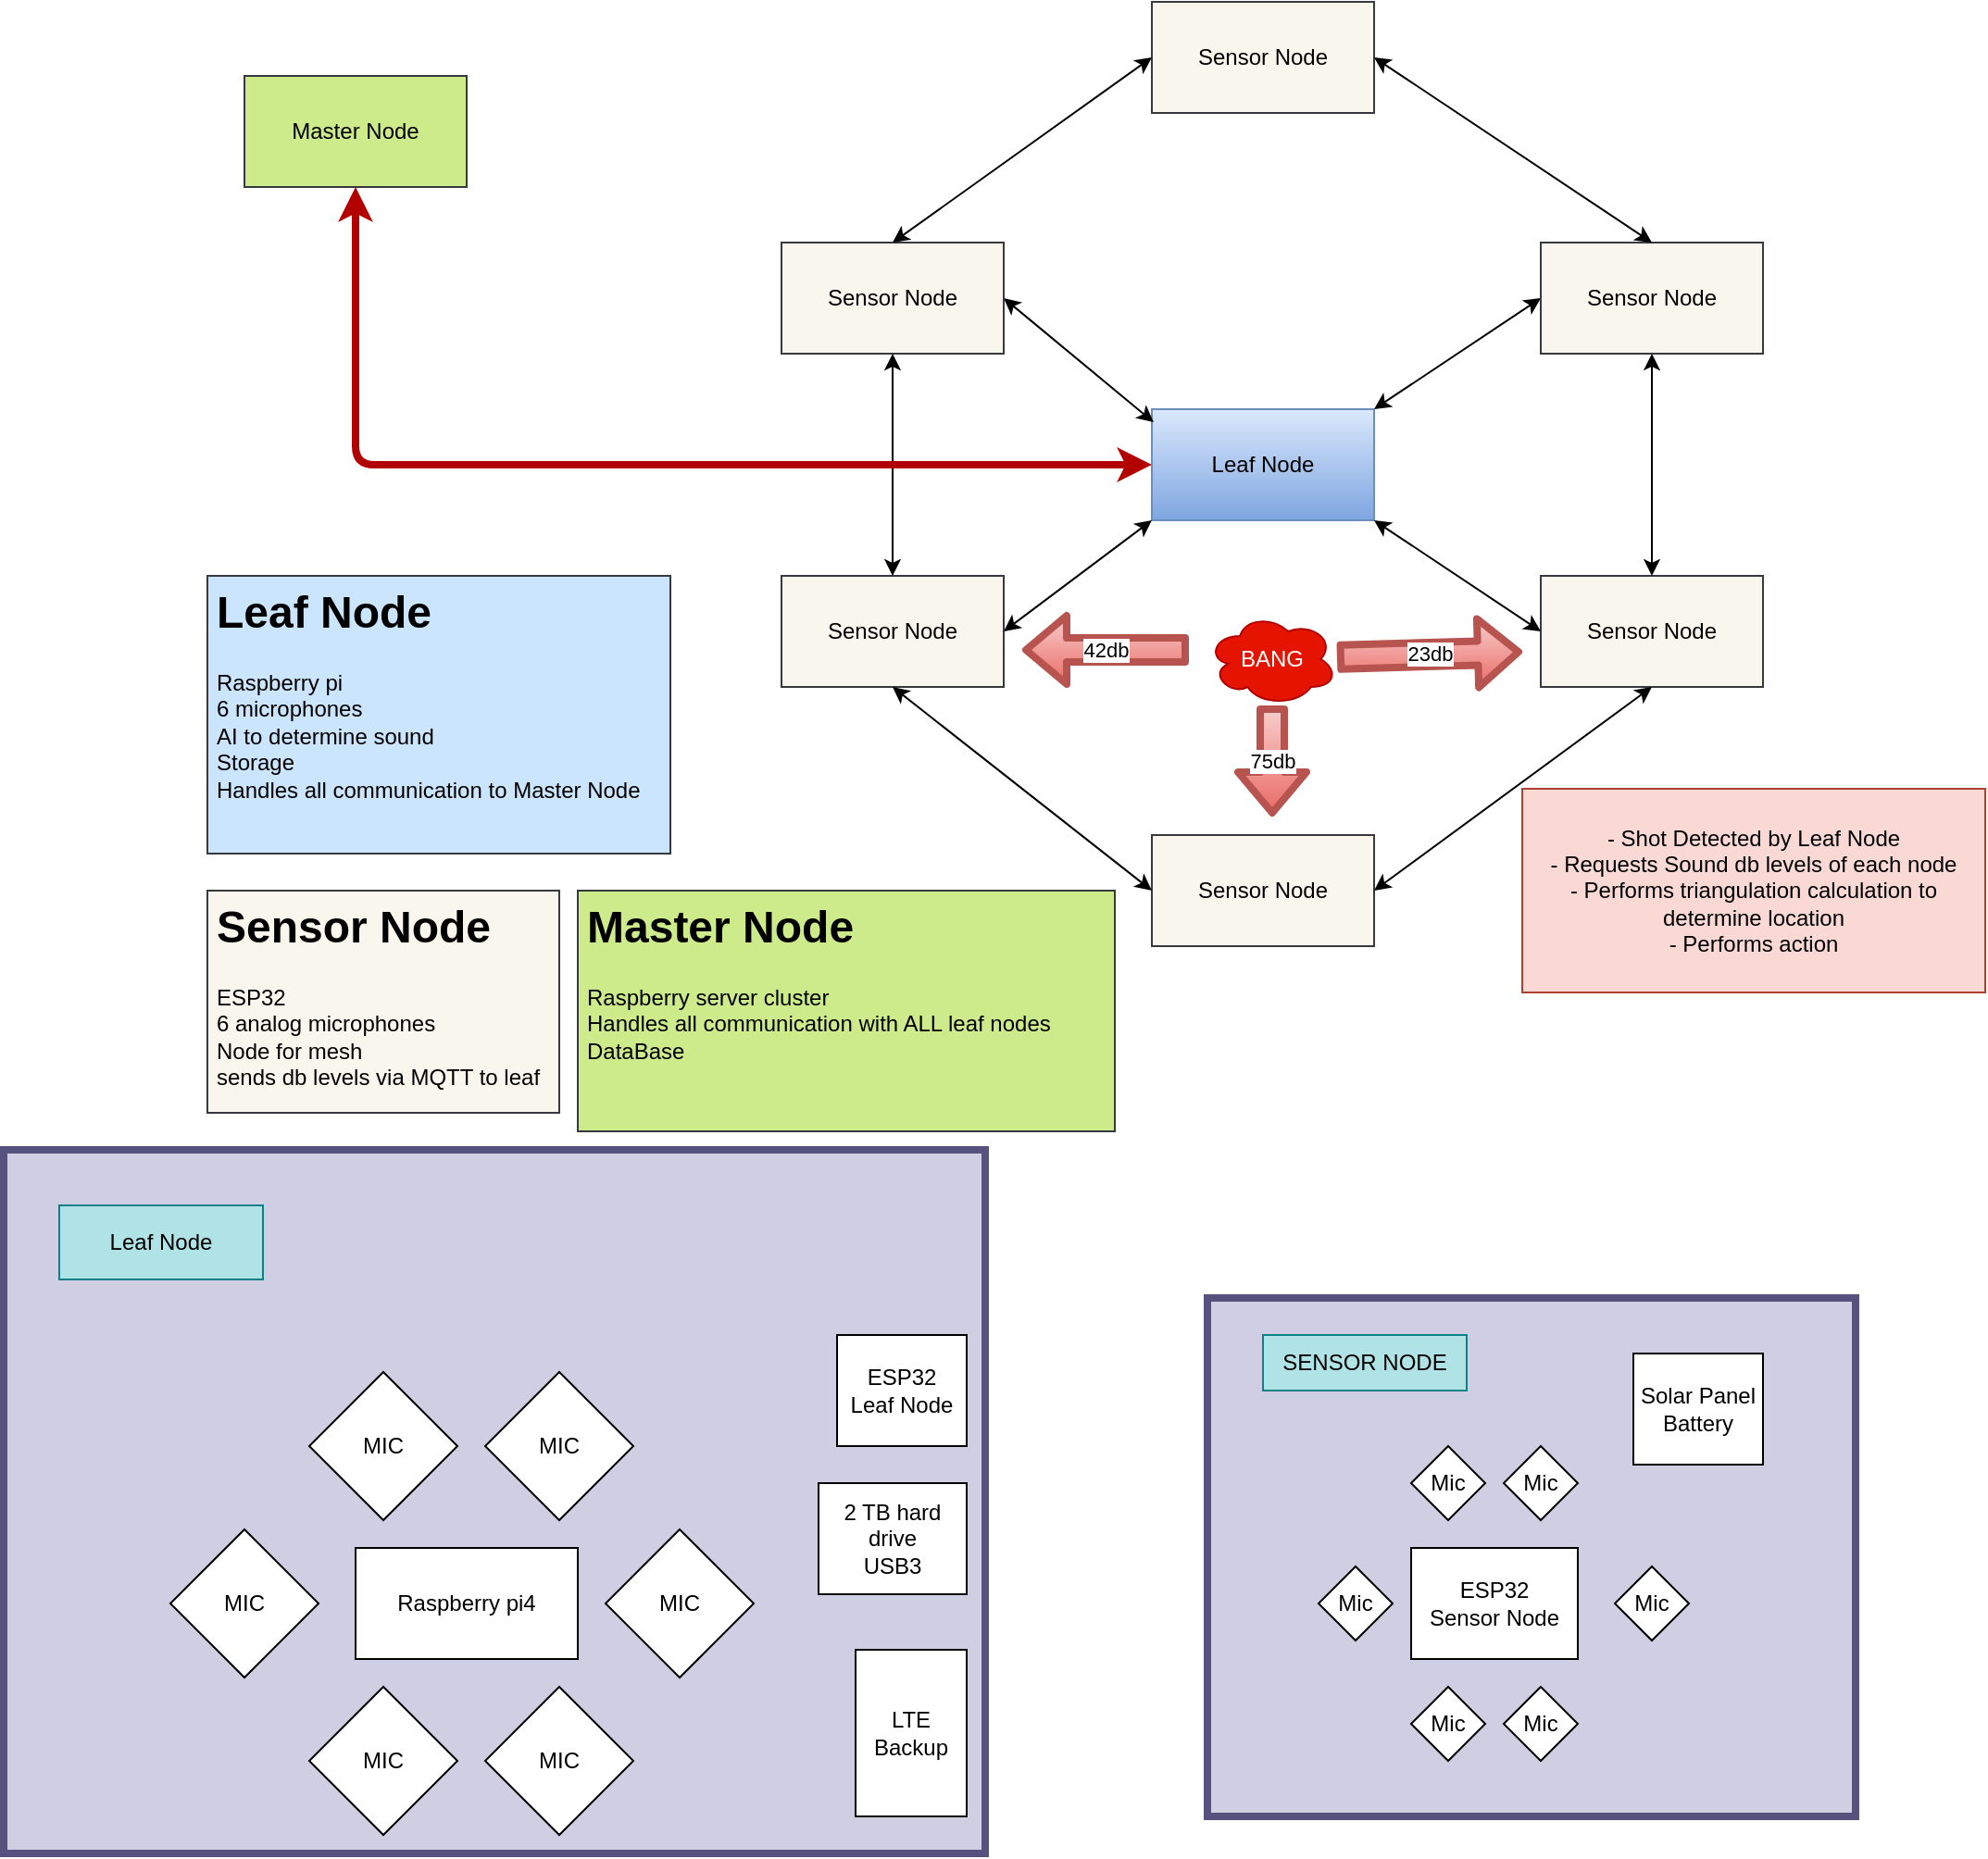 <mxfile version="14.2.9" type="github">
  <diagram id="_js2lull1Bd95GsLnaHC" name="Page-1">
    <mxGraphModel dx="1896" dy="1059" grid="1" gridSize="10" guides="1" tooltips="1" connect="1" arrows="1" fold="1" page="1" pageScale="1" pageWidth="850" pageHeight="1100" math="0" shadow="0">
      <root>
        <mxCell id="0" />
        <mxCell id="1" parent="0" />
        <mxCell id="rgnZE1ZcbCf-PFGOvMhr-103" value="" style="rounded=0;whiteSpace=wrap;html=1;strokeWidth=4;fillColor=#d0cee2;strokeColor=#56517e;" vertex="1" parent="1">
          <mxGeometry x="20" y="690" width="530" height="380" as="geometry" />
        </mxCell>
        <mxCell id="rgnZE1ZcbCf-PFGOvMhr-101" value="" style="rounded=0;whiteSpace=wrap;html=1;strokeWidth=4;fillColor=#d0cee2;strokeColor=#56517e;" vertex="1" parent="1">
          <mxGeometry x="670" y="770" width="350" height="280" as="geometry" />
        </mxCell>
        <mxCell id="rgnZE1ZcbCf-PFGOvMhr-1" value="Master Node" style="rounded=0;whiteSpace=wrap;html=1;fillColor=#cdeb8b;strokeColor=#36393d;" vertex="1" parent="1">
          <mxGeometry x="150" y="110" width="120" height="60" as="geometry" />
        </mxCell>
        <mxCell id="rgnZE1ZcbCf-PFGOvMhr-2" value="Leaf Node" style="rounded=0;whiteSpace=wrap;html=1;fillColor=#dae8fc;strokeColor=#6c8ebf;gradientColor=#7ea6e0;" vertex="1" parent="1">
          <mxGeometry x="640" y="290" width="120" height="60" as="geometry" />
        </mxCell>
        <mxCell id="rgnZE1ZcbCf-PFGOvMhr-3" value="Sensor Node" style="rounded=0;whiteSpace=wrap;html=1;fillColor=#f9f7ed;strokeColor=#36393d;" vertex="1" parent="1">
          <mxGeometry x="440" y="380" width="120" height="60" as="geometry" />
        </mxCell>
        <mxCell id="rgnZE1ZcbCf-PFGOvMhr-8" value="Sensor Node" style="rounded=0;whiteSpace=wrap;html=1;fillColor=#f9f7ed;strokeColor=#36393d;" vertex="1" parent="1">
          <mxGeometry x="850" y="380" width="120" height="60" as="geometry" />
        </mxCell>
        <mxCell id="rgnZE1ZcbCf-PFGOvMhr-9" value="" style="endArrow=classic;startArrow=classic;html=1;exitX=1;exitY=0.5;exitDx=0;exitDy=0;entryX=0.008;entryY=0.117;entryDx=0;entryDy=0;entryPerimeter=0;" edge="1" parent="1" source="rgnZE1ZcbCf-PFGOvMhr-59" target="rgnZE1ZcbCf-PFGOvMhr-2">
          <mxGeometry width="50" height="50" relative="1" as="geometry">
            <mxPoint x="560" y="225" as="sourcePoint" />
            <mxPoint x="620" y="260" as="targetPoint" />
          </mxGeometry>
        </mxCell>
        <mxCell id="rgnZE1ZcbCf-PFGOvMhr-11" value="" style="endArrow=classic;startArrow=classic;html=1;exitX=0;exitY=0.5;exitDx=0;exitDy=0;entryX=1;entryY=0;entryDx=0;entryDy=0;" edge="1" parent="1" source="rgnZE1ZcbCf-PFGOvMhr-55" target="rgnZE1ZcbCf-PFGOvMhr-2">
          <mxGeometry width="50" height="50" relative="1" as="geometry">
            <mxPoint x="810" y="250" as="sourcePoint" />
            <mxPoint x="905.48" y="352.02" as="targetPoint" />
          </mxGeometry>
        </mxCell>
        <mxCell id="rgnZE1ZcbCf-PFGOvMhr-14" value="" style="endArrow=classic;startArrow=classic;html=1;exitX=1;exitY=1;exitDx=0;exitDy=0;entryX=0;entryY=0.5;entryDx=0;entryDy=0;" edge="1" parent="1" source="rgnZE1ZcbCf-PFGOvMhr-2" target="rgnZE1ZcbCf-PFGOvMhr-8">
          <mxGeometry width="50" height="50" relative="1" as="geometry">
            <mxPoint x="770" y="350" as="sourcePoint" />
            <mxPoint x="840.96" y="422.02" as="targetPoint" />
          </mxGeometry>
        </mxCell>
        <mxCell id="rgnZE1ZcbCf-PFGOvMhr-20" value="" style="endArrow=classic;startArrow=classic;html=1;entryX=0.5;entryY=1;entryDx=0;entryDy=0;" edge="1" parent="1" source="rgnZE1ZcbCf-PFGOvMhr-8" target="rgnZE1ZcbCf-PFGOvMhr-55">
          <mxGeometry width="50" height="50" relative="1" as="geometry">
            <mxPoint x="930" y="340" as="sourcePoint" />
            <mxPoint x="870" y="250" as="targetPoint" />
          </mxGeometry>
        </mxCell>
        <mxCell id="rgnZE1ZcbCf-PFGOvMhr-22" value="Sensor Node" style="rounded=0;whiteSpace=wrap;html=1;fillColor=#f9f7ed;strokeColor=#36393d;" vertex="1" parent="1">
          <mxGeometry x="640" y="70" width="120" height="60" as="geometry" />
        </mxCell>
        <mxCell id="rgnZE1ZcbCf-PFGOvMhr-23" value="Sensor Node" style="rounded=0;whiteSpace=wrap;html=1;fillColor=#f9f7ed;strokeColor=#36393d;direction=west;" vertex="1" parent="1">
          <mxGeometry x="640" y="520" width="120" height="60" as="geometry" />
        </mxCell>
        <mxCell id="rgnZE1ZcbCf-PFGOvMhr-37" value="" style="endArrow=classic;startArrow=classic;html=1;entryX=0.5;entryY=1;entryDx=0;entryDy=0;exitX=0;exitY=0.5;exitDx=0;exitDy=0;" edge="1" parent="1" source="rgnZE1ZcbCf-PFGOvMhr-23" target="rgnZE1ZcbCf-PFGOvMhr-8">
          <mxGeometry width="50" height="50" relative="1" as="geometry">
            <mxPoint x="790" y="530" as="sourcePoint" />
            <mxPoint x="1050" y="470" as="targetPoint" />
          </mxGeometry>
        </mxCell>
        <mxCell id="rgnZE1ZcbCf-PFGOvMhr-55" value="Sensor Node" style="rounded=0;whiteSpace=wrap;html=1;fillColor=#f9f7ed;strokeColor=#36393d;" vertex="1" parent="1">
          <mxGeometry x="850" y="200" width="120" height="60" as="geometry" />
        </mxCell>
        <mxCell id="rgnZE1ZcbCf-PFGOvMhr-59" value="Sensor Node" style="rounded=0;whiteSpace=wrap;html=1;fillColor=#f9f7ed;strokeColor=#36393d;" vertex="1" parent="1">
          <mxGeometry x="440" y="200" width="120" height="60" as="geometry" />
        </mxCell>
        <mxCell id="rgnZE1ZcbCf-PFGOvMhr-66" value="" style="endArrow=classic;startArrow=classic;html=1;exitX=0.5;exitY=1;exitDx=0;exitDy=0;entryX=1;entryY=0.5;entryDx=0;entryDy=0;" edge="1" parent="1" source="rgnZE1ZcbCf-PFGOvMhr-3" target="rgnZE1ZcbCf-PFGOvMhr-23">
          <mxGeometry width="50" height="50" relative="1" as="geometry">
            <mxPoint x="550" y="520" as="sourcePoint" />
            <mxPoint x="600" y="470" as="targetPoint" />
          </mxGeometry>
        </mxCell>
        <mxCell id="rgnZE1ZcbCf-PFGOvMhr-67" value="" style="endArrow=classic;startArrow=classic;html=1;exitX=0.5;exitY=0;exitDx=0;exitDy=0;entryX=0.5;entryY=1;entryDx=0;entryDy=0;" edge="1" parent="1" source="rgnZE1ZcbCf-PFGOvMhr-3" target="rgnZE1ZcbCf-PFGOvMhr-59">
          <mxGeometry width="50" height="50" relative="1" as="geometry">
            <mxPoint x="510" y="330" as="sourcePoint" />
            <mxPoint x="560" y="280" as="targetPoint" />
          </mxGeometry>
        </mxCell>
        <mxCell id="rgnZE1ZcbCf-PFGOvMhr-68" value="" style="endArrow=classic;startArrow=classic;html=1;exitX=1;exitY=0.5;exitDx=0;exitDy=0;entryX=0;entryY=1;entryDx=0;entryDy=0;" edge="1" parent="1" source="rgnZE1ZcbCf-PFGOvMhr-3" target="rgnZE1ZcbCf-PFGOvMhr-2">
          <mxGeometry width="50" height="50" relative="1" as="geometry">
            <mxPoint x="670" y="440" as="sourcePoint" />
            <mxPoint x="720" y="390" as="targetPoint" />
          </mxGeometry>
        </mxCell>
        <mxCell id="rgnZE1ZcbCf-PFGOvMhr-69" value="" style="endArrow=classic;startArrow=classic;html=1;exitX=0.5;exitY=0;exitDx=0;exitDy=0;entryX=0;entryY=0.5;entryDx=0;entryDy=0;" edge="1" parent="1" source="rgnZE1ZcbCf-PFGOvMhr-59" target="rgnZE1ZcbCf-PFGOvMhr-22">
          <mxGeometry width="50" height="50" relative="1" as="geometry">
            <mxPoint x="570" y="140" as="sourcePoint" />
            <mxPoint x="620" y="90" as="targetPoint" />
          </mxGeometry>
        </mxCell>
        <mxCell id="rgnZE1ZcbCf-PFGOvMhr-70" value="" style="endArrow=classic;startArrow=classic;html=1;exitX=1;exitY=0.5;exitDx=0;exitDy=0;entryX=0.5;entryY=0;entryDx=0;entryDy=0;" edge="1" parent="1" source="rgnZE1ZcbCf-PFGOvMhr-22" target="rgnZE1ZcbCf-PFGOvMhr-55">
          <mxGeometry width="50" height="50" relative="1" as="geometry">
            <mxPoint x="810" y="140" as="sourcePoint" />
            <mxPoint x="860" y="90" as="targetPoint" />
          </mxGeometry>
        </mxCell>
        <mxCell id="rgnZE1ZcbCf-PFGOvMhr-71" value="BANG" style="ellipse;shape=cloud;whiteSpace=wrap;html=1;fillColor=#e51400;strokeColor=#B20000;fontColor=#ffffff;" vertex="1" parent="1">
          <mxGeometry x="670" y="400" width="70" height="50" as="geometry" />
        </mxCell>
        <mxCell id="rgnZE1ZcbCf-PFGOvMhr-72" value="" style="endArrow=classic;startArrow=classic;html=1;entryX=0;entryY=0.5;entryDx=0;entryDy=0;exitX=0.5;exitY=1;exitDx=0;exitDy=0;fillColor=#e51400;strokeColor=#B20000;strokeWidth=4;" edge="1" parent="1" source="rgnZE1ZcbCf-PFGOvMhr-1" target="rgnZE1ZcbCf-PFGOvMhr-2">
          <mxGeometry width="50" height="50" relative="1" as="geometry">
            <mxPoint x="360" y="300" as="sourcePoint" />
            <mxPoint x="410" y="250" as="targetPoint" />
            <Array as="points">
              <mxPoint x="210" y="320" />
              <mxPoint x="420" y="320" />
            </Array>
          </mxGeometry>
        </mxCell>
        <mxCell id="rgnZE1ZcbCf-PFGOvMhr-73" value="- Shot Detected by Leaf Node&lt;br&gt;- Requests Sound db levels of each node&lt;br&gt;- Performs triangulation calculation to determine location&lt;br&gt;- Performs action" style="text;html=1;align=center;verticalAlign=middle;whiteSpace=wrap;rounded=0;fillColor=#fad9d5;strokeColor=#ae4132;" vertex="1" parent="1">
          <mxGeometry x="840" y="495" width="250" height="110" as="geometry" />
        </mxCell>
        <mxCell id="rgnZE1ZcbCf-PFGOvMhr-74" value="&lt;h1&gt;Leaf Node&lt;/h1&gt;&lt;div&gt;Raspberry pi&lt;/div&gt;&lt;div&gt;6 microphones&lt;/div&gt;&lt;div&gt;AI to determine sound&lt;/div&gt;&lt;div&gt;Storage&lt;/div&gt;&lt;div&gt;Handles all communication to Master Node&lt;/div&gt;&lt;div&gt;&lt;br&gt;&lt;/div&gt;&lt;div&gt;&lt;br&gt;&lt;/div&gt;" style="text;html=1;strokeColor=#36393d;fillColor=#cce5ff;spacing=5;spacingTop=-20;whiteSpace=wrap;overflow=hidden;rounded=0;" vertex="1" parent="1">
          <mxGeometry x="130" y="380" width="250" height="150" as="geometry" />
        </mxCell>
        <mxCell id="rgnZE1ZcbCf-PFGOvMhr-75" value="&lt;h1&gt;Sensor Node&lt;/h1&gt;&lt;div&gt;ESP32&lt;/div&gt;&lt;div&gt;6 analog microphones&lt;/div&gt;&lt;div&gt;Node for mesh&lt;/div&gt;&lt;div&gt;sends db levels via MQTT to leaf&lt;/div&gt;" style="text;html=1;strokeColor=#36393d;fillColor=#f9f7ed;spacing=5;spacingTop=-20;whiteSpace=wrap;overflow=hidden;rounded=0;" vertex="1" parent="1">
          <mxGeometry x="130" y="550" width="190" height="120" as="geometry" />
        </mxCell>
        <mxCell id="rgnZE1ZcbCf-PFGOvMhr-76" value="&lt;h1&gt;Master Node&lt;/h1&gt;&lt;div&gt;Raspberry server cluster&lt;/div&gt;&lt;div&gt;Handles all communication with ALL leaf nodes&lt;/div&gt;&lt;div&gt;DataBase&amp;nbsp;&lt;/div&gt;&lt;div&gt;&lt;br&gt;&lt;/div&gt;" style="text;html=1;strokeColor=#36393d;fillColor=#cdeb8b;spacing=5;spacingTop=-20;whiteSpace=wrap;overflow=hidden;rounded=0;" vertex="1" parent="1">
          <mxGeometry x="330" y="550" width="290" height="130" as="geometry" />
        </mxCell>
        <mxCell id="rgnZE1ZcbCf-PFGOvMhr-77" value="42db" style="shape=flexArrow;endArrow=classic;html=1;strokeWidth=4;gradientColor=#ea6b66;fillColor=#f8cecc;strokeColor=#b85450;" edge="1" parent="1">
          <mxGeometry width="50" height="50" relative="1" as="geometry">
            <mxPoint x="660" y="420" as="sourcePoint" />
            <mxPoint x="570" y="420" as="targetPoint" />
          </mxGeometry>
        </mxCell>
        <mxCell id="rgnZE1ZcbCf-PFGOvMhr-78" value="75db" style="shape=flexArrow;endArrow=classic;html=1;strokeWidth=4;gradientColor=#ea6b66;fillColor=#f8cecc;strokeColor=#b85450;" edge="1" parent="1" source="rgnZE1ZcbCf-PFGOvMhr-71">
          <mxGeometry width="50" height="50" relative="1" as="geometry">
            <mxPoint x="720" y="460" as="sourcePoint" />
            <mxPoint x="705" y="510" as="targetPoint" />
            <Array as="points" />
          </mxGeometry>
        </mxCell>
        <mxCell id="rgnZE1ZcbCf-PFGOvMhr-79" value="23db" style="shape=flexArrow;endArrow=classic;html=1;strokeWidth=4;gradientColor=#ea6b66;fillColor=#f8cecc;strokeColor=#b85450;" edge="1" parent="1" source="rgnZE1ZcbCf-PFGOvMhr-71">
          <mxGeometry width="50" height="50" relative="1" as="geometry">
            <mxPoint x="780" y="460" as="sourcePoint" />
            <mxPoint x="840" y="421" as="targetPoint" />
          </mxGeometry>
        </mxCell>
        <mxCell id="rgnZE1ZcbCf-PFGOvMhr-80" value="Raspberry pi4" style="rounded=0;whiteSpace=wrap;html=1;" vertex="1" parent="1">
          <mxGeometry x="210" y="905" width="120" height="60" as="geometry" />
        </mxCell>
        <mxCell id="rgnZE1ZcbCf-PFGOvMhr-81" value="2 TB hard drive&lt;br&gt;USB3" style="rounded=0;whiteSpace=wrap;html=1;" vertex="1" parent="1">
          <mxGeometry x="460" y="870" width="80" height="60" as="geometry" />
        </mxCell>
        <mxCell id="rgnZE1ZcbCf-PFGOvMhr-83" value="ESP32&lt;br&gt;Leaf Node" style="rounded=0;whiteSpace=wrap;html=1;" vertex="1" parent="1">
          <mxGeometry x="470" y="790" width="70" height="60" as="geometry" />
        </mxCell>
        <mxCell id="rgnZE1ZcbCf-PFGOvMhr-84" value="LTE Backup" style="rounded=0;whiteSpace=wrap;html=1;" vertex="1" parent="1">
          <mxGeometry x="480" y="960" width="60" height="90" as="geometry" />
        </mxCell>
        <mxCell id="rgnZE1ZcbCf-PFGOvMhr-85" value="ESP32&lt;br&gt;Sensor Node" style="rounded=0;whiteSpace=wrap;html=1;" vertex="1" parent="1">
          <mxGeometry x="780" y="905" width="90" height="60" as="geometry" />
        </mxCell>
        <mxCell id="rgnZE1ZcbCf-PFGOvMhr-86" value="Mic" style="rhombus;whiteSpace=wrap;html=1;" vertex="1" parent="1">
          <mxGeometry x="780" y="980" width="40" height="40" as="geometry" />
        </mxCell>
        <mxCell id="rgnZE1ZcbCf-PFGOvMhr-87" value="Mic" style="rhombus;whiteSpace=wrap;html=1;" vertex="1" parent="1">
          <mxGeometry x="730" y="915" width="40" height="40" as="geometry" />
        </mxCell>
        <mxCell id="rgnZE1ZcbCf-PFGOvMhr-88" value="Mic" style="rhombus;whiteSpace=wrap;html=1;" vertex="1" parent="1">
          <mxGeometry x="780" y="850" width="40" height="40" as="geometry" />
        </mxCell>
        <mxCell id="rgnZE1ZcbCf-PFGOvMhr-89" value="Mic" style="rhombus;whiteSpace=wrap;html=1;" vertex="1" parent="1">
          <mxGeometry x="830" y="850" width="40" height="40" as="geometry" />
        </mxCell>
        <mxCell id="rgnZE1ZcbCf-PFGOvMhr-90" value="Mic" style="rhombus;whiteSpace=wrap;html=1;" vertex="1" parent="1">
          <mxGeometry x="830" y="980" width="40" height="40" as="geometry" />
        </mxCell>
        <mxCell id="rgnZE1ZcbCf-PFGOvMhr-91" value="Mic" style="rhombus;whiteSpace=wrap;html=1;" vertex="1" parent="1">
          <mxGeometry x="890" y="915" width="40" height="40" as="geometry" />
        </mxCell>
        <mxCell id="rgnZE1ZcbCf-PFGOvMhr-93" value="MIC" style="rhombus;whiteSpace=wrap;html=1;" vertex="1" parent="1">
          <mxGeometry x="185" y="810" width="80" height="80" as="geometry" />
        </mxCell>
        <mxCell id="rgnZE1ZcbCf-PFGOvMhr-95" value="MIC" style="rhombus;whiteSpace=wrap;html=1;" vertex="1" parent="1">
          <mxGeometry x="110" y="895" width="80" height="80" as="geometry" />
        </mxCell>
        <mxCell id="rgnZE1ZcbCf-PFGOvMhr-96" value="MIC" style="rhombus;whiteSpace=wrap;html=1;" vertex="1" parent="1">
          <mxGeometry x="185" y="980" width="80" height="80" as="geometry" />
        </mxCell>
        <mxCell id="rgnZE1ZcbCf-PFGOvMhr-97" value="MIC" style="rhombus;whiteSpace=wrap;html=1;" vertex="1" parent="1">
          <mxGeometry x="280" y="980" width="80" height="80" as="geometry" />
        </mxCell>
        <mxCell id="rgnZE1ZcbCf-PFGOvMhr-98" value="MIC" style="rhombus;whiteSpace=wrap;html=1;" vertex="1" parent="1">
          <mxGeometry x="280" y="810" width="80" height="80" as="geometry" />
        </mxCell>
        <mxCell id="rgnZE1ZcbCf-PFGOvMhr-99" value="MIC" style="rhombus;whiteSpace=wrap;html=1;" vertex="1" parent="1">
          <mxGeometry x="345" y="895" width="80" height="80" as="geometry" />
        </mxCell>
        <mxCell id="rgnZE1ZcbCf-PFGOvMhr-100" value="Solar Panel&lt;br&gt;Battery" style="rounded=0;whiteSpace=wrap;html=1;" vertex="1" parent="1">
          <mxGeometry x="900" y="800" width="70" height="60" as="geometry" />
        </mxCell>
        <mxCell id="rgnZE1ZcbCf-PFGOvMhr-102" value="SENSOR NODE" style="text;html=1;strokeColor=#0e8088;fillColor=#b0e3e6;align=center;verticalAlign=middle;whiteSpace=wrap;rounded=0;" vertex="1" parent="1">
          <mxGeometry x="700" y="790" width="110" height="30" as="geometry" />
        </mxCell>
        <mxCell id="rgnZE1ZcbCf-PFGOvMhr-104" value="Leaf Node" style="text;html=1;strokeColor=#0e8088;fillColor=#b0e3e6;align=center;verticalAlign=middle;whiteSpace=wrap;rounded=0;" vertex="1" parent="1">
          <mxGeometry x="50" y="720" width="110" height="40" as="geometry" />
        </mxCell>
      </root>
    </mxGraphModel>
  </diagram>
</mxfile>
